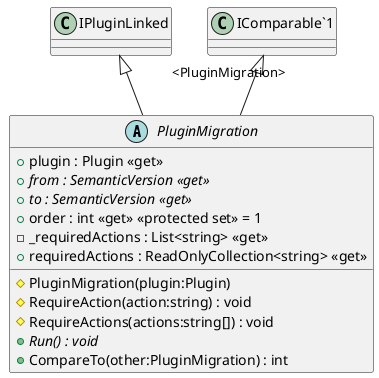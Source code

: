 @startuml
abstract class PluginMigration {
    # PluginMigration(plugin:Plugin)
    + plugin : Plugin <<get>>
    + {abstract} from : SemanticVersion <<get>>
    + {abstract} to : SemanticVersion <<get>>
    + order : int <<get>> <<protected set>> = 1
    - _requiredActions : List<string> <<get>>
    + requiredActions : ReadOnlyCollection<string> <<get>>
    # RequireAction(action:string) : void
    # RequireActions(actions:string[]) : void
    + {abstract} Run() : void
    + CompareTo(other:PluginMigration) : int
}
IPluginLinked <|-- PluginMigration
"IComparable`1" "<PluginMigration>" <|-- PluginMigration
@enduml
